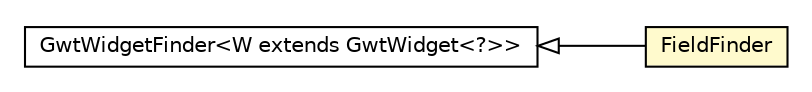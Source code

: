 #!/usr/local/bin/dot
#
# Class diagram 
# Generated by UMLGraph version R5_6-24-gf6e263 (http://www.umlgraph.org/)
#

digraph G {
	edge [fontname="Helvetica",fontsize=10,labelfontname="Helvetica",labelfontsize=10];
	node [fontname="Helvetica",fontsize=10,shape=plaintext];
	nodesep=0.25;
	ranksep=0.5;
	rankdir=LR;
	// org.senchalabs.gwt.gwtdriver.gxt.models.Field.FieldFinder
	c210 [label=<<table title="org.senchalabs.gwt.gwtdriver.gxt.models.Field.FieldFinder" border="0" cellborder="1" cellspacing="0" cellpadding="2" port="p" bgcolor="lemonChiffon" href="./Field.FieldFinder.html">
		<tr><td><table border="0" cellspacing="0" cellpadding="1">
<tr><td align="center" balign="center"> FieldFinder </td></tr>
		</table></td></tr>
		</table>>, URL="./Field.FieldFinder.html", fontname="Helvetica", fontcolor="black", fontsize=10.0];
	//org.senchalabs.gwt.gwtdriver.gxt.models.Field.FieldFinder extends org.senchalabs.gwt.gwtdriver.models.GwtWidgetFinder<org.senchalabs.gwt.gwtdriver.gxt.models.Field>
	c215:p -> c210:p [dir=back,arrowtail=empty];
	// org.senchalabs.gwt.gwtdriver.models.GwtWidgetFinder<W extends org.senchalabs.gwt.gwtdriver.models.GwtWidget<?>>
	c215 [label=<<table title="org.senchalabs.gwt.gwtdriver.models.GwtWidgetFinder" border="0" cellborder="1" cellspacing="0" cellpadding="2" port="p" href="http://java.sun.com/j2se/1.4.2/docs/api/org/senchalabs/gwt/gwtdriver/models/GwtWidgetFinder.html">
		<tr><td><table border="0" cellspacing="0" cellpadding="1">
<tr><td align="center" balign="center"> GwtWidgetFinder&lt;W extends GwtWidget&lt;?&gt;&gt; </td></tr>
		</table></td></tr>
		</table>>, URL="http://java.sun.com/j2se/1.4.2/docs/api/org/senchalabs/gwt/gwtdriver/models/GwtWidgetFinder.html", fontname="Helvetica", fontcolor="black", fontsize=10.0];
}

